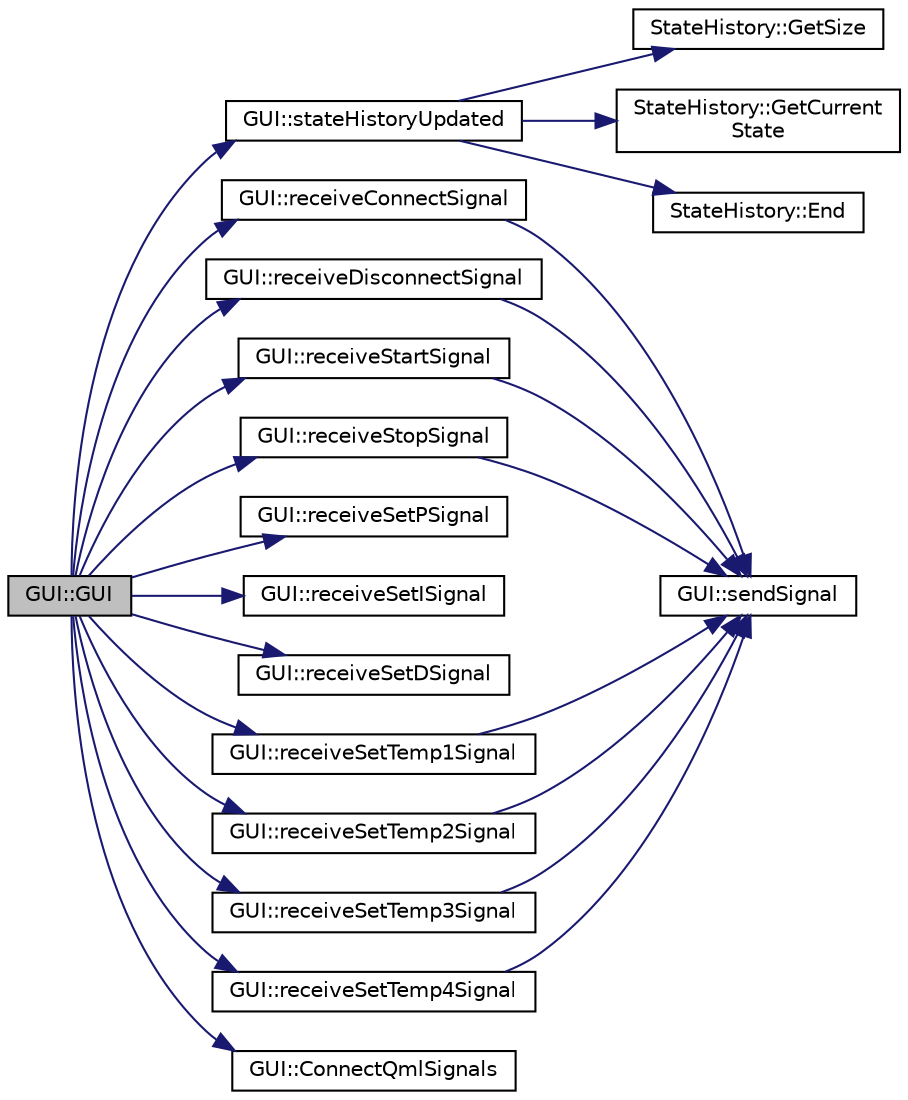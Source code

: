 digraph "GUI::GUI"
{
  edge [fontname="Helvetica",fontsize="10",labelfontname="Helvetica",labelfontsize="10"];
  node [fontname="Helvetica",fontsize="10",shape=record];
  rankdir="LR";
  Node1 [label="GUI::GUI",height=0.2,width=0.4,color="black", fillcolor="grey75", style="filled", fontcolor="black"];
  Node1 -> Node2 [color="midnightblue",fontsize="10",style="solid",fontname="Helvetica"];
  Node2 [label="GUI::stateHistoryUpdated",height=0.2,width=0.4,color="black", fillcolor="white", style="filled",URL="$class_g_u_i.html#a32fb7eacfe7fbb043c590f44bc68d2f2"];
  Node2 -> Node3 [color="midnightblue",fontsize="10",style="solid",fontname="Helvetica"];
  Node3 [label="StateHistory::GetSize",height=0.2,width=0.4,color="black", fillcolor="white", style="filled",URL="$class_state_history.html#a4e66b379295753c3c918ce4f6b1e429d"];
  Node2 -> Node4 [color="midnightblue",fontsize="10",style="solid",fontname="Helvetica"];
  Node4 [label="StateHistory::GetCurrent\lState",height=0.2,width=0.4,color="black", fillcolor="white", style="filled",URL="$class_state_history.html#a28e711597ca703c3ff54b0329be54180"];
  Node2 -> Node5 [color="midnightblue",fontsize="10",style="solid",fontname="Helvetica"];
  Node5 [label="StateHistory::End",height=0.2,width=0.4,color="black", fillcolor="white", style="filled",URL="$class_state_history.html#ab7f43afb33447b000b6cf34651e0cd25"];
  Node1 -> Node6 [color="midnightblue",fontsize="10",style="solid",fontname="Helvetica"];
  Node6 [label="GUI::receiveConnectSignal",height=0.2,width=0.4,color="black", fillcolor="white", style="filled",URL="$class_g_u_i.html#aae7d06a8383bd9ef7a865a8fd928db8a"];
  Node6 -> Node7 [color="midnightblue",fontsize="10",style="solid",fontname="Helvetica"];
  Node7 [label="GUI::sendSignal",height=0.2,width=0.4,color="black", fillcolor="white", style="filled",URL="$class_g_u_i.html#a0b7149809a096de2f515563f3e34e39c"];
  Node1 -> Node8 [color="midnightblue",fontsize="10",style="solid",fontname="Helvetica"];
  Node8 [label="GUI::receiveDisconnectSignal",height=0.2,width=0.4,color="black", fillcolor="white", style="filled",URL="$class_g_u_i.html#a9d62ae03c821a735d3593a438db35162"];
  Node8 -> Node7 [color="midnightblue",fontsize="10",style="solid",fontname="Helvetica"];
  Node1 -> Node9 [color="midnightblue",fontsize="10",style="solid",fontname="Helvetica"];
  Node9 [label="GUI::receiveStartSignal",height=0.2,width=0.4,color="black", fillcolor="white", style="filled",URL="$class_g_u_i.html#a7de844a9e424473b5ad463bfa11bbb0e"];
  Node9 -> Node7 [color="midnightblue",fontsize="10",style="solid",fontname="Helvetica"];
  Node1 -> Node10 [color="midnightblue",fontsize="10",style="solid",fontname="Helvetica"];
  Node10 [label="GUI::receiveStopSignal",height=0.2,width=0.4,color="black", fillcolor="white", style="filled",URL="$class_g_u_i.html#aac7927a4be8991e32743222943db7bdb"];
  Node10 -> Node7 [color="midnightblue",fontsize="10",style="solid",fontname="Helvetica"];
  Node1 -> Node11 [color="midnightblue",fontsize="10",style="solid",fontname="Helvetica"];
  Node11 [label="GUI::receiveSetPSignal",height=0.2,width=0.4,color="black", fillcolor="white", style="filled",URL="$class_g_u_i.html#aa3f6f12b77c50a02dba444cf4aa0a6ca"];
  Node1 -> Node12 [color="midnightblue",fontsize="10",style="solid",fontname="Helvetica"];
  Node12 [label="GUI::receiveSetISignal",height=0.2,width=0.4,color="black", fillcolor="white", style="filled",URL="$class_g_u_i.html#a2de7add4e7eee641ebd3d64ef04e8846"];
  Node1 -> Node13 [color="midnightblue",fontsize="10",style="solid",fontname="Helvetica"];
  Node13 [label="GUI::receiveSetDSignal",height=0.2,width=0.4,color="black", fillcolor="white", style="filled",URL="$class_g_u_i.html#ac6e99253cfc5ec1a500b69f4b2b3ea52"];
  Node1 -> Node14 [color="midnightblue",fontsize="10",style="solid",fontname="Helvetica"];
  Node14 [label="GUI::receiveSetTemp1Signal",height=0.2,width=0.4,color="black", fillcolor="white", style="filled",URL="$class_g_u_i.html#afdf22089d724466959d8856681c71bfa"];
  Node14 -> Node7 [color="midnightblue",fontsize="10",style="solid",fontname="Helvetica"];
  Node1 -> Node15 [color="midnightblue",fontsize="10",style="solid",fontname="Helvetica"];
  Node15 [label="GUI::receiveSetTemp2Signal",height=0.2,width=0.4,color="black", fillcolor="white", style="filled",URL="$class_g_u_i.html#a0e1764751934629e673f13a7be772362"];
  Node15 -> Node7 [color="midnightblue",fontsize="10",style="solid",fontname="Helvetica"];
  Node1 -> Node16 [color="midnightblue",fontsize="10",style="solid",fontname="Helvetica"];
  Node16 [label="GUI::receiveSetTemp3Signal",height=0.2,width=0.4,color="black", fillcolor="white", style="filled",URL="$class_g_u_i.html#ac34f9645b5e751a9eedd07ee294e688c"];
  Node16 -> Node7 [color="midnightblue",fontsize="10",style="solid",fontname="Helvetica"];
  Node1 -> Node17 [color="midnightblue",fontsize="10",style="solid",fontname="Helvetica"];
  Node17 [label="GUI::receiveSetTemp4Signal",height=0.2,width=0.4,color="black", fillcolor="white", style="filled",URL="$class_g_u_i.html#a5c5b5adafd8e2876ec75c033374c3e50"];
  Node17 -> Node7 [color="midnightblue",fontsize="10",style="solid",fontname="Helvetica"];
  Node1 -> Node18 [color="midnightblue",fontsize="10",style="solid",fontname="Helvetica"];
  Node18 [label="GUI::ConnectQmlSignals",height=0.2,width=0.4,color="black", fillcolor="white", style="filled",URL="$class_g_u_i.html#a73e61a6319f027011b91a0a652022702"];
}
